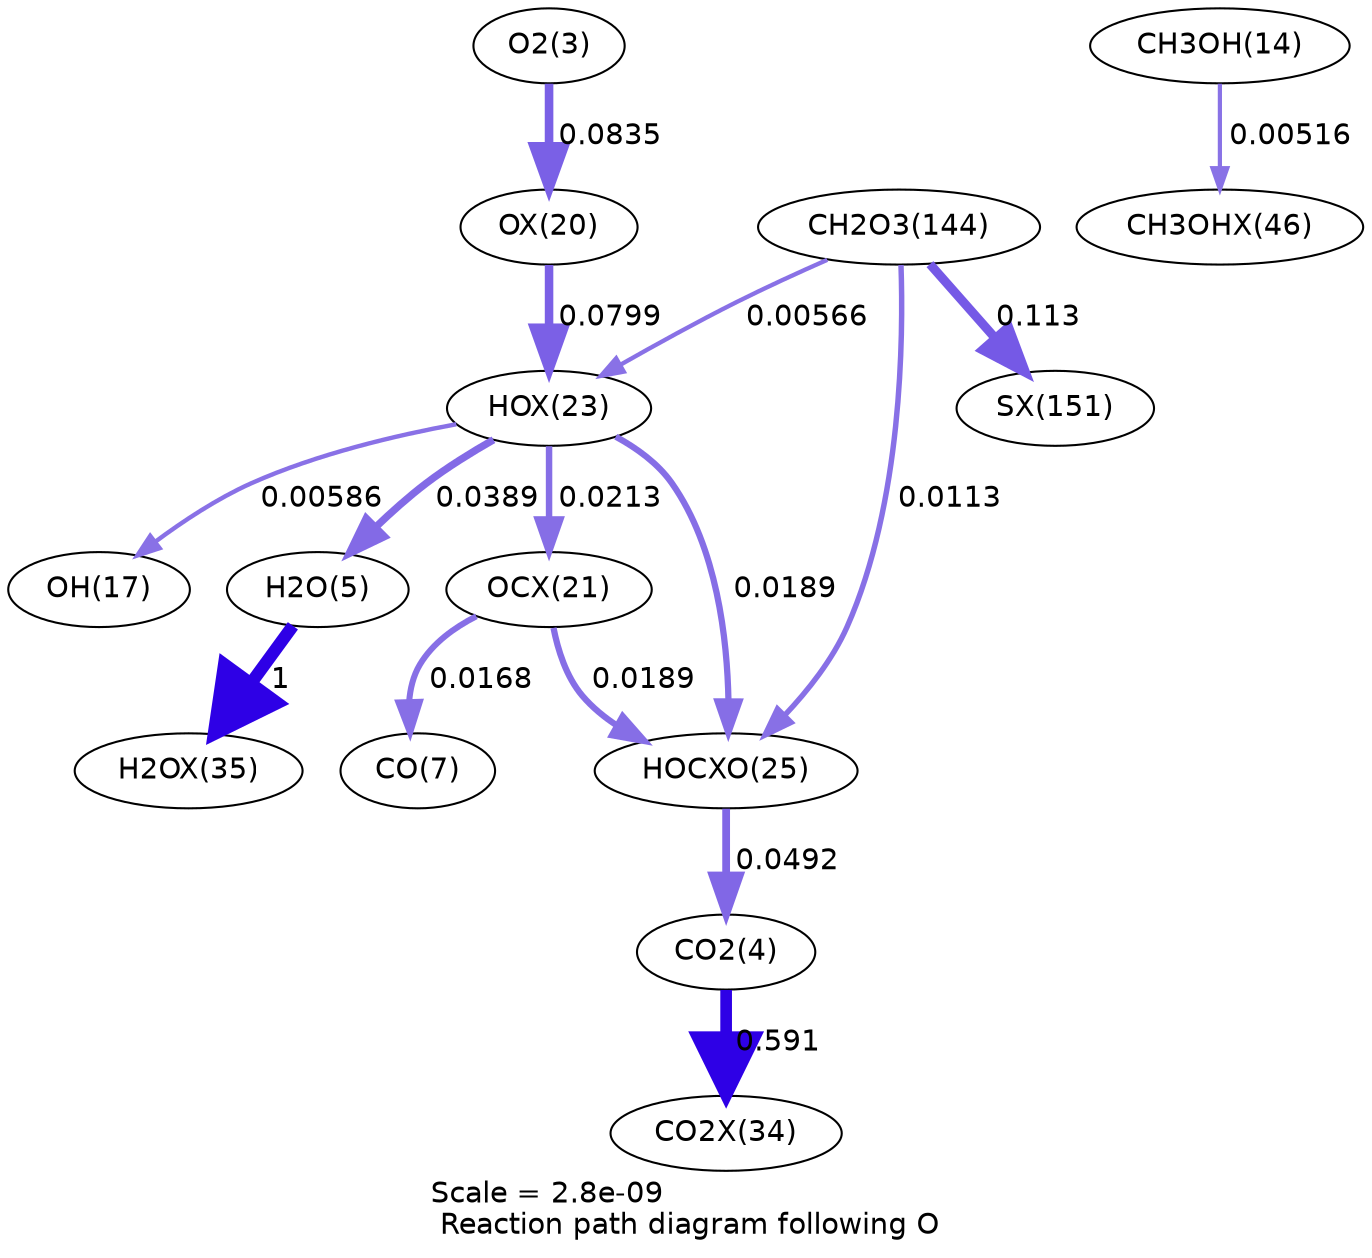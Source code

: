 digraph reaction_paths {
center=1;
s5 -> s26[fontname="Helvetica", penwidth=4.13, arrowsize=2.06, color="0.7, 0.583, 0.9"
, label=" 0.0835"];
s26 -> s29[fontname="Helvetica", penwidth=4.09, arrowsize=2.05, color="0.7, 0.58, 0.9"
, label=" 0.0799"];
s29 -> s19[fontname="Helvetica", penwidth=2.12, arrowsize=1.06, color="0.7, 0.506, 0.9"
, label=" 0.00586"];
s29 -> s7[fontname="Helvetica", penwidth=3.55, arrowsize=1.77, color="0.7, 0.539, 0.9"
, label=" 0.0389"];
s29 -> s27[fontname="Helvetica", penwidth=3.1, arrowsize=1.55, color="0.7, 0.521, 0.9"
, label=" 0.0213"];
s29 -> s31[fontname="Helvetica", penwidth=3.01, arrowsize=1.5, color="0.7, 0.519, 0.9"
, label=" 0.0189"];
s22 -> s29[fontname="Helvetica", penwidth=2.09, arrowsize=1.05, color="0.7, 0.506, 0.9"
, label=" 0.00566"];
s16 -> s42[fontname="Helvetica", penwidth=2.02, arrowsize=1.01, color="0.7, 0.505, 0.9"
, label=" 0.00516"];
s7 -> s36[fontname="Helvetica", penwidth=6, arrowsize=3, color="0.7, 1.5, 0.9"
, label=" 1"];
s27 -> s9[fontname="Helvetica", penwidth=2.91, arrowsize=1.46, color="0.7, 0.517, 0.9"
, label=" 0.0168"];
s27 -> s31[fontname="Helvetica", penwidth=3.01, arrowsize=1.5, color="0.7, 0.519, 0.9"
, label=" 0.0189"];
s31 -> s6[fontname="Helvetica", penwidth=3.73, arrowsize=1.86, color="0.7, 0.549, 0.9"
, label=" 0.0492"];
s6 -> s35[fontname="Helvetica", penwidth=5.6, arrowsize=2.8, color="0.7, 1.09, 0.9"
, label=" 0.591"];
s22 -> s31[fontname="Helvetica", penwidth=2.62, arrowsize=1.31, color="0.7, 0.511, 0.9"
, label=" 0.0113"];
s22 -> s49[fontname="Helvetica", penwidth=4.36, arrowsize=2.18, color="0.7, 0.613, 0.9"
, label=" 0.113"];
s5 [ fontname="Helvetica", label="O2(3)"];
s6 [ fontname="Helvetica", label="CO2(4)"];
s7 [ fontname="Helvetica", label="H2O(5)"];
s9 [ fontname="Helvetica", label="CO(7)"];
s16 [ fontname="Helvetica", label="CH3OH(14)"];
s19 [ fontname="Helvetica", label="OH(17)"];
s22 [ fontname="Helvetica", label="CH2O3(144)"];
s26 [ fontname="Helvetica", label="OX(20)"];
s27 [ fontname="Helvetica", label="OCX(21)"];
s29 [ fontname="Helvetica", label="HOX(23)"];
s31 [ fontname="Helvetica", label="HOCXO(25)"];
s35 [ fontname="Helvetica", label="CO2X(34)"];
s36 [ fontname="Helvetica", label="H2OX(35)"];
s42 [ fontname="Helvetica", label="CH3OHX(46)"];
s49 [ fontname="Helvetica", label="SX(151)"];
 label = "Scale = 2.8e-09\l Reaction path diagram following O";
 fontname = "Helvetica";
}
